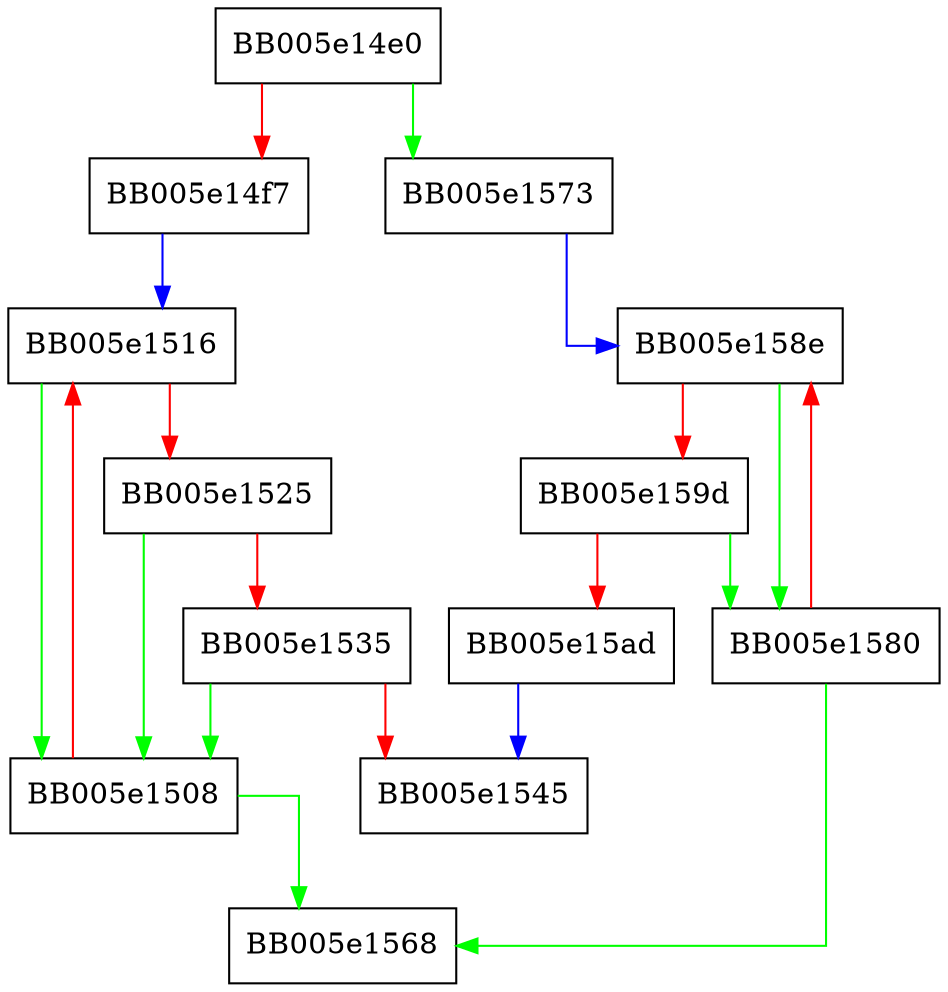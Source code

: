 digraph ossl_ffc_numbers_to_dh_named_group {
  node [shape="box"];
  graph [splines=ortho];
  BB005e14e0 -> BB005e1573 [color="green"];
  BB005e14e0 -> BB005e14f7 [color="red"];
  BB005e14f7 -> BB005e1516 [color="blue"];
  BB005e1508 -> BB005e1568 [color="green"];
  BB005e1508 -> BB005e1516 [color="red"];
  BB005e1516 -> BB005e1508 [color="green"];
  BB005e1516 -> BB005e1525 [color="red"];
  BB005e1525 -> BB005e1508 [color="green"];
  BB005e1525 -> BB005e1535 [color="red"];
  BB005e1535 -> BB005e1508 [color="green"];
  BB005e1535 -> BB005e1545 [color="red"];
  BB005e1573 -> BB005e158e [color="blue"];
  BB005e1580 -> BB005e1568 [color="green"];
  BB005e1580 -> BB005e158e [color="red"];
  BB005e158e -> BB005e1580 [color="green"];
  BB005e158e -> BB005e159d [color="red"];
  BB005e159d -> BB005e1580 [color="green"];
  BB005e159d -> BB005e15ad [color="red"];
  BB005e15ad -> BB005e1545 [color="blue"];
}
